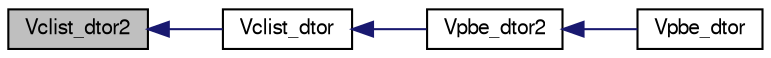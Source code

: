 digraph "Vclist_dtor2"
{
  edge [fontname="FreeSans",fontsize="10",labelfontname="FreeSans",labelfontsize="10"];
  node [fontname="FreeSans",fontsize="10",shape=record];
  rankdir="LR";
  Node1 [label="Vclist_dtor2",height=0.2,width=0.4,color="black", fillcolor="grey75", style="filled" fontcolor="black"];
  Node1 -> Node2 [dir="back",color="midnightblue",fontsize="10",style="solid",fontname="FreeSans"];
  Node2 [label="Vclist_dtor",height=0.2,width=0.4,color="black", fillcolor="white", style="filled",URL="$group___vclist.html#ga3ad2d96a3c99cf862fbb7231b5db1689",tooltip="Destroy object."];
  Node2 -> Node3 [dir="back",color="midnightblue",fontsize="10",style="solid",fontname="FreeSans"];
  Node3 [label="Vpbe_dtor2",height=0.2,width=0.4,color="black", fillcolor="white", style="filled",URL="$group___vpbe.html#ga27dfbf2db7d106d930703ce518ffa823",tooltip="FORTRAN stub object destructor."];
  Node3 -> Node4 [dir="back",color="midnightblue",fontsize="10",style="solid",fontname="FreeSans"];
  Node4 [label="Vpbe_dtor",height=0.2,width=0.4,color="black", fillcolor="white", style="filled",URL="$group___vpbe.html#ga5181e1ad561ce39b8c86dfe280fe40d6",tooltip="Object destructor."];
}
